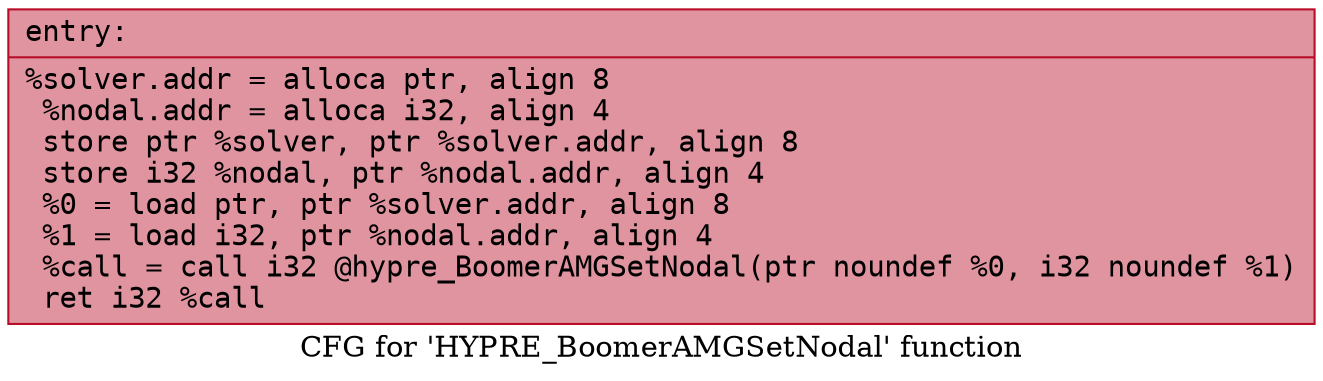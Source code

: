 digraph "CFG for 'HYPRE_BoomerAMGSetNodal' function" {
	label="CFG for 'HYPRE_BoomerAMGSetNodal' function";

	Node0x55f5a9a85940 [shape=record,color="#b70d28ff", style=filled, fillcolor="#b70d2870" fontname="Courier",label="{entry:\l|  %solver.addr = alloca ptr, align 8\l  %nodal.addr = alloca i32, align 4\l  store ptr %solver, ptr %solver.addr, align 8\l  store i32 %nodal, ptr %nodal.addr, align 4\l  %0 = load ptr, ptr %solver.addr, align 8\l  %1 = load i32, ptr %nodal.addr, align 4\l  %call = call i32 @hypre_BoomerAMGSetNodal(ptr noundef %0, i32 noundef %1)\l  ret i32 %call\l}"];
}

